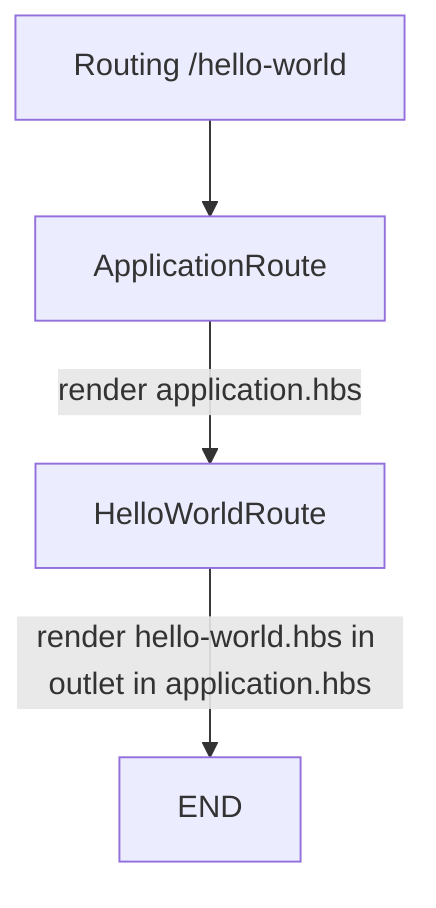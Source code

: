 graph TD
  Router[Routing /hello-world]
  Router-->ApplicationRoute[ApplicationRoute]
  ApplicationRoute--> |render application.hbs| HelloWorldRoute[HelloWorldRoute]
  HelloWorldRoute-->|render hello-world.hbs in outlet in application.hbs| END